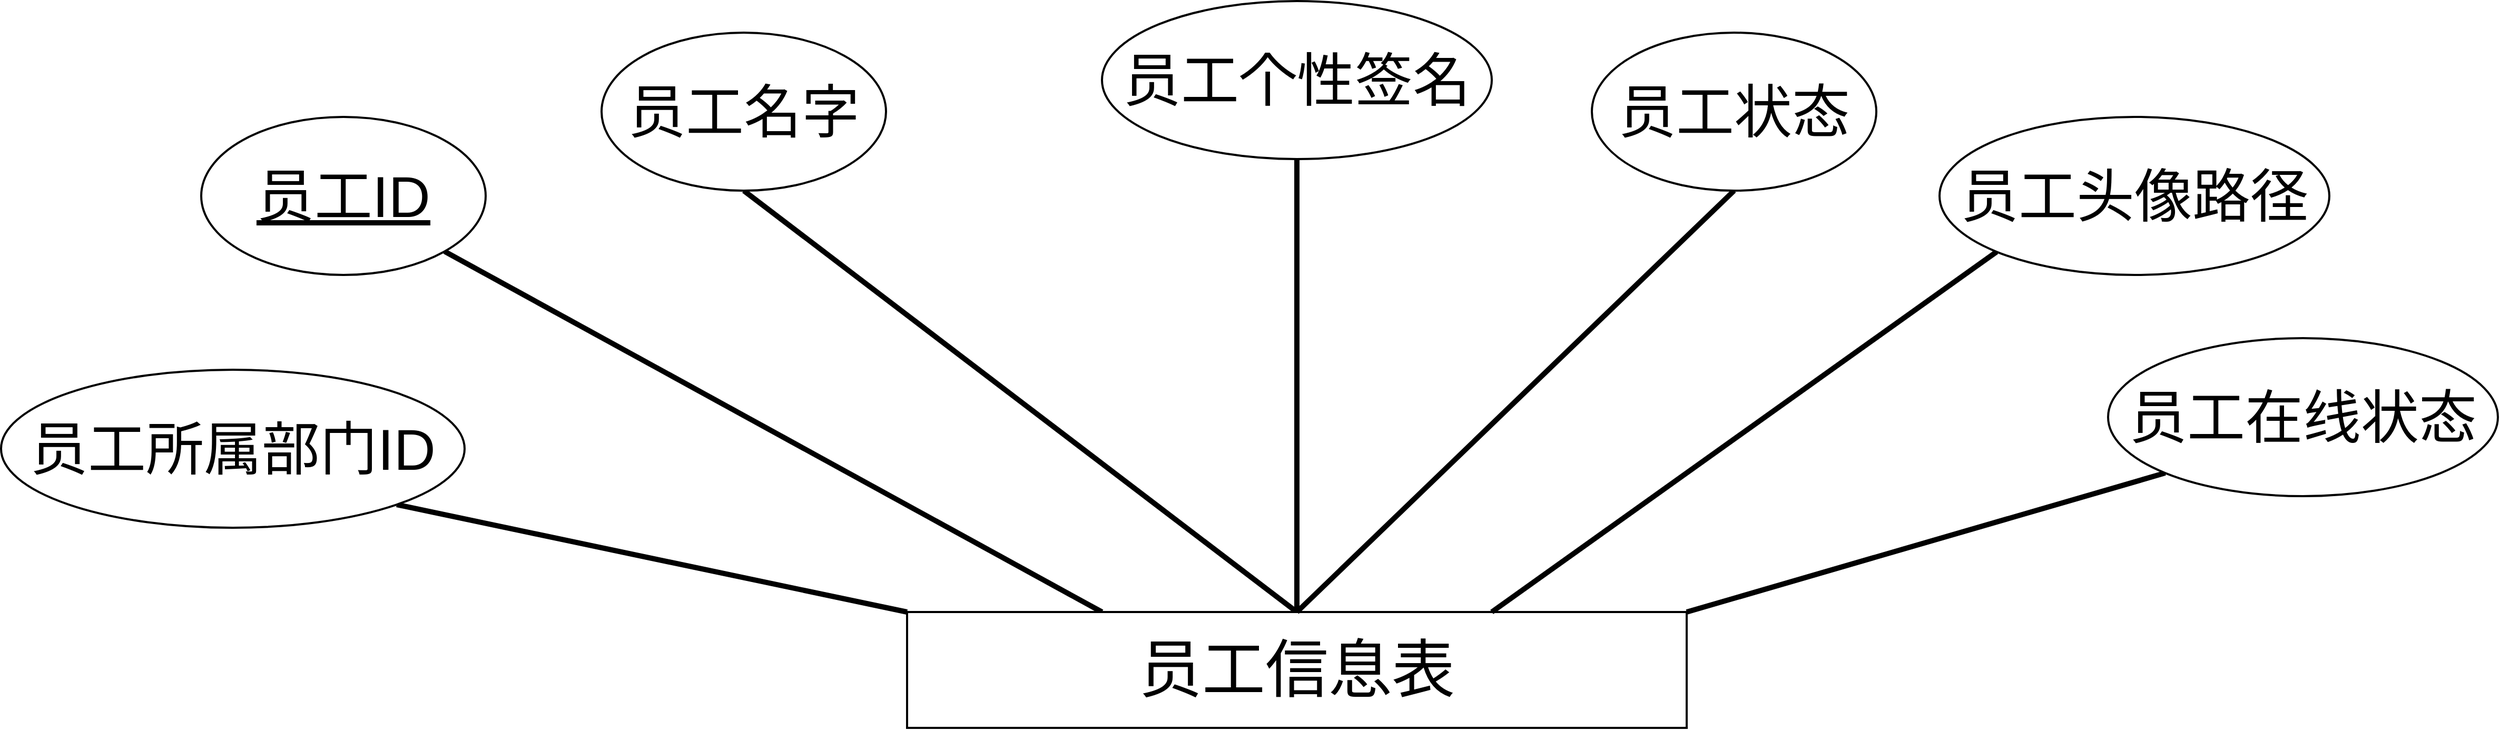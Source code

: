 <mxfile version="24.0.7" type="github">
  <diagram name="第 1 页" id="pYia0tUmUrKNLH5nOQHw">
    <mxGraphModel dx="3473" dy="1957" grid="1" gridSize="10" guides="1" tooltips="1" connect="1" arrows="1" fold="1" page="1" pageScale="1" pageWidth="3000" pageHeight="900" math="0" shadow="0">
      <root>
        <mxCell id="0" />
        <mxCell id="1" parent="0" />
        <mxCell id="wWlMJsLargpAoPt0Z73d-1" style="rounded=0;orthogonalLoop=1;jettySize=auto;html=1;exitX=0;exitY=0;exitDx=0;exitDy=0;entryX=1;entryY=1;entryDx=0;entryDy=0;strokeWidth=5;startArrow=none;startFill=0;endArrow=none;endFill=0;" edge="1" parent="1" source="wWlMJsLargpAoPt0Z73d-5" target="wWlMJsLargpAoPt0Z73d-6">
          <mxGeometry relative="1" as="geometry" />
        </mxCell>
        <mxCell id="wWlMJsLargpAoPt0Z73d-2" style="edgeStyle=none;rounded=0;orthogonalLoop=1;jettySize=auto;html=1;exitX=0.25;exitY=0;exitDx=0;exitDy=0;strokeWidth=5;endArrow=none;endFill=0;" edge="1" parent="1" source="wWlMJsLargpAoPt0Z73d-5" target="wWlMJsLargpAoPt0Z73d-7">
          <mxGeometry relative="1" as="geometry" />
        </mxCell>
        <mxCell id="wWlMJsLargpAoPt0Z73d-3" style="edgeStyle=none;rounded=0;orthogonalLoop=1;jettySize=auto;html=1;exitX=0.5;exitY=0;exitDx=0;exitDy=0;entryX=0.5;entryY=1;entryDx=0;entryDy=0;strokeWidth=5;endArrow=none;endFill=0;" edge="1" parent="1" source="wWlMJsLargpAoPt0Z73d-5" target="wWlMJsLargpAoPt0Z73d-8">
          <mxGeometry relative="1" as="geometry" />
        </mxCell>
        <mxCell id="wWlMJsLargpAoPt0Z73d-4" style="rounded=0;orthogonalLoop=1;jettySize=auto;html=1;entryX=0.5;entryY=1;entryDx=0;entryDy=0;strokeWidth=5;endArrow=none;endFill=0;" edge="1" parent="1" source="wWlMJsLargpAoPt0Z73d-5" target="wWlMJsLargpAoPt0Z73d-9">
          <mxGeometry relative="1" as="geometry" />
        </mxCell>
        <mxCell id="wWlMJsLargpAoPt0Z73d-5" value="员工信息表" style="html=1;whiteSpace=wrap;fontSize=60;strokeWidth=2;" vertex="1" parent="1">
          <mxGeometry x="1220" y="660" width="740" height="110" as="geometry" />
        </mxCell>
        <mxCell id="wWlMJsLargpAoPt0Z73d-6" value="员工所属部门ID" style="ellipse;whiteSpace=wrap;html=1;fontSize=55;strokeWidth=2;fontStyle=0" vertex="1" parent="1">
          <mxGeometry x="360" y="430" width="440" height="150" as="geometry" />
        </mxCell>
        <mxCell id="wWlMJsLargpAoPt0Z73d-7" value="员工ID" style="ellipse;whiteSpace=wrap;html=1;fontSize=55;strokeWidth=2;fontStyle=4" vertex="1" parent="1">
          <mxGeometry x="550" y="190" width="270" height="150" as="geometry" />
        </mxCell>
        <mxCell id="wWlMJsLargpAoPt0Z73d-8" value="员工名字" style="ellipse;whiteSpace=wrap;html=1;fontSize=55;strokeWidth=2;" vertex="1" parent="1">
          <mxGeometry x="930" y="110" width="270" height="150" as="geometry" />
        </mxCell>
        <mxCell id="wWlMJsLargpAoPt0Z73d-9" value="员工个性签名" style="ellipse;whiteSpace=wrap;html=1;fontSize=55;strokeWidth=2;" vertex="1" parent="1">
          <mxGeometry x="1405" y="80" width="370" height="150" as="geometry" />
        </mxCell>
        <mxCell id="wWlMJsLargpAoPt0Z73d-15" style="edgeStyle=none;rounded=0;orthogonalLoop=1;jettySize=auto;html=1;exitX=0.5;exitY=1;exitDx=0;exitDy=0;entryX=0.5;entryY=0;entryDx=0;entryDy=0;strokeWidth=5;endArrow=none;endFill=0;" edge="1" parent="1" source="wWlMJsLargpAoPt0Z73d-10" target="wWlMJsLargpAoPt0Z73d-5">
          <mxGeometry relative="1" as="geometry" />
        </mxCell>
        <mxCell id="wWlMJsLargpAoPt0Z73d-10" value="员工状态" style="ellipse;whiteSpace=wrap;html=1;fontSize=55;strokeWidth=2;" vertex="1" parent="1">
          <mxGeometry x="1870" y="110" width="270" height="150" as="geometry" />
        </mxCell>
        <mxCell id="wWlMJsLargpAoPt0Z73d-16" style="edgeStyle=none;rounded=0;orthogonalLoop=1;jettySize=auto;html=1;exitX=0;exitY=1;exitDx=0;exitDy=0;entryX=0.75;entryY=0;entryDx=0;entryDy=0;strokeWidth=5;endArrow=none;endFill=0;" edge="1" parent="1" source="wWlMJsLargpAoPt0Z73d-11" target="wWlMJsLargpAoPt0Z73d-5">
          <mxGeometry relative="1" as="geometry" />
        </mxCell>
        <mxCell id="wWlMJsLargpAoPt0Z73d-11" value="员工头像路径" style="ellipse;whiteSpace=wrap;html=1;fontSize=55;strokeWidth=2;" vertex="1" parent="1">
          <mxGeometry x="2200" y="190" width="370" height="150" as="geometry" />
        </mxCell>
        <mxCell id="wWlMJsLargpAoPt0Z73d-17" style="edgeStyle=none;rounded=0;orthogonalLoop=1;jettySize=auto;html=1;exitX=0;exitY=1;exitDx=0;exitDy=0;entryX=1;entryY=0;entryDx=0;entryDy=0;strokeWidth=5;endArrow=none;endFill=0;" edge="1" parent="1" source="wWlMJsLargpAoPt0Z73d-12" target="wWlMJsLargpAoPt0Z73d-5">
          <mxGeometry relative="1" as="geometry" />
        </mxCell>
        <mxCell id="wWlMJsLargpAoPt0Z73d-12" value="员工在线状态" style="ellipse;whiteSpace=wrap;html=1;fontSize=55;strokeWidth=2;" vertex="1" parent="1">
          <mxGeometry x="2360" y="400" width="370" height="150" as="geometry" />
        </mxCell>
      </root>
    </mxGraphModel>
  </diagram>
</mxfile>
